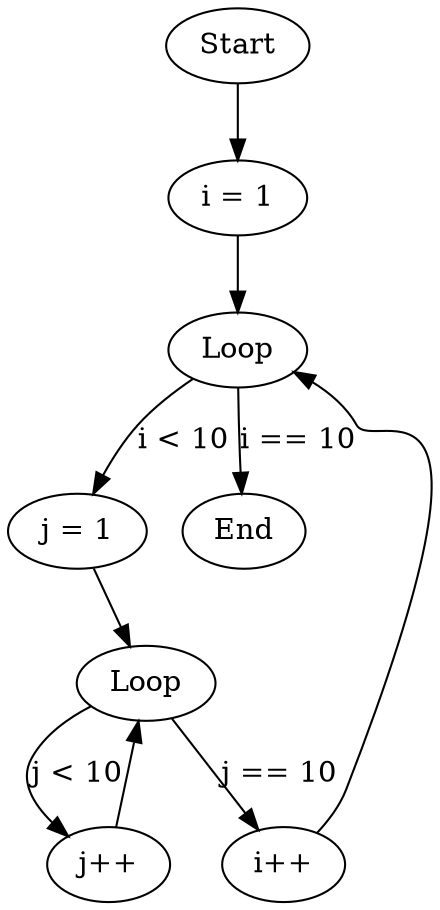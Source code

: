 digraph NestedLoops {
node1 [label="Start"]
node2 [label="i = 1"]
node3 [label="Loop"]
node4 [label="j = 1"]
node5 [label="Loop"]
node6 [label="j++"]
node7 [label="i++"]
node8 [label="End"]

node1 -> node2
node2 -> node3
node3 -> node4 [label="i < 10"]
node3 -> node8 [label="i == 10"]
node4 -> node5
node5 -> node6 [label="j < 10"]
node5 -> node7 [label="j == 10"]
node6 -> node5
node7 -> node3
}
